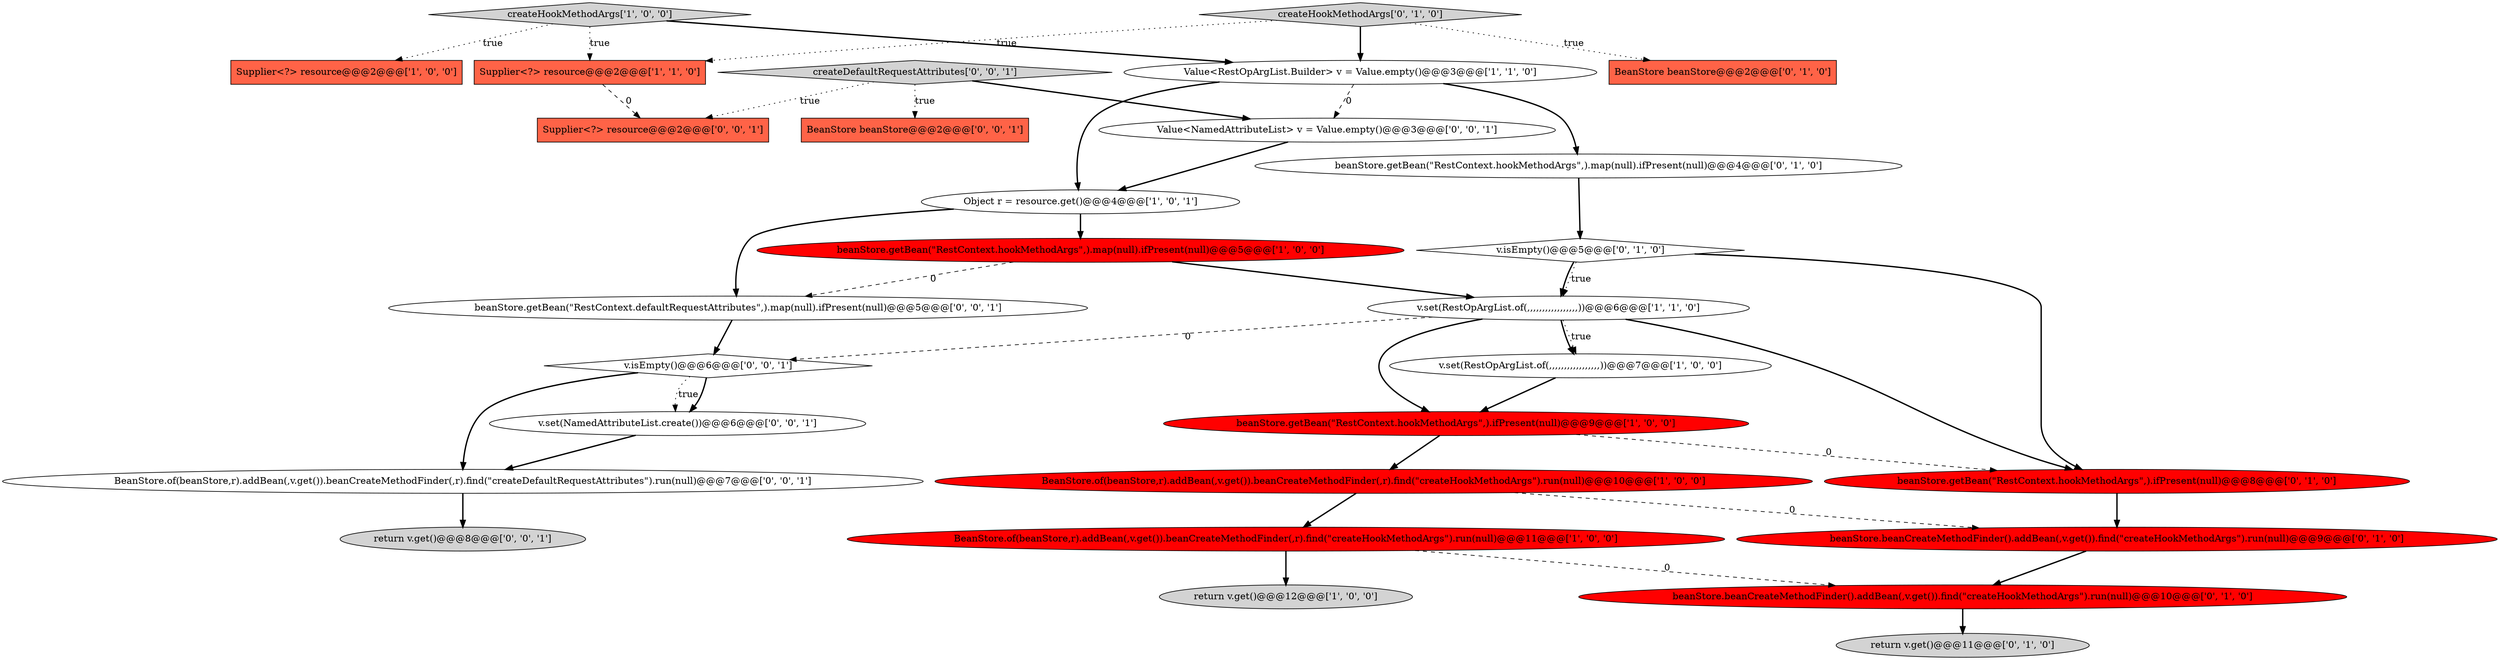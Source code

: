 digraph {
18 [style = filled, label = "beanStore.getBean(\"RestContext.hookMethodArgs\",).ifPresent(null)@@@8@@@['0', '1', '0']", fillcolor = red, shape = ellipse image = "AAA1AAABBB2BBB"];
4 [style = filled, label = "v.set(RestOpArgList.of(,,,,,,,,,,,,,,,,,))@@@6@@@['1', '1', '0']", fillcolor = white, shape = ellipse image = "AAA0AAABBB1BBB"];
21 [style = filled, label = "v.isEmpty()@@@6@@@['0', '0', '1']", fillcolor = white, shape = diamond image = "AAA0AAABBB3BBB"];
23 [style = filled, label = "BeanStore beanStore@@@2@@@['0', '0', '1']", fillcolor = tomato, shape = box image = "AAA0AAABBB3BBB"];
3 [style = filled, label = "BeanStore.of(beanStore,r).addBean(,v.get()).beanCreateMethodFinder(,r).find(\"createHookMethodArgs\").run(null)@@@11@@@['1', '0', '0']", fillcolor = red, shape = ellipse image = "AAA1AAABBB1BBB"];
2 [style = filled, label = "beanStore.getBean(\"RestContext.hookMethodArgs\",).map(null).ifPresent(null)@@@5@@@['1', '0', '0']", fillcolor = red, shape = ellipse image = "AAA1AAABBB1BBB"];
5 [style = filled, label = "v.set(RestOpArgList.of(,,,,,,,,,,,,,,,,,))@@@7@@@['1', '0', '0']", fillcolor = white, shape = ellipse image = "AAA0AAABBB1BBB"];
26 [style = filled, label = "beanStore.getBean(\"RestContext.defaultRequestAttributes\",).map(null).ifPresent(null)@@@5@@@['0', '0', '1']", fillcolor = white, shape = ellipse image = "AAA0AAABBB3BBB"];
11 [style = filled, label = "createHookMethodArgs['1', '0', '0']", fillcolor = lightgray, shape = diamond image = "AAA0AAABBB1BBB"];
28 [style = filled, label = "Value<NamedAttributeList> v = Value.empty()@@@3@@@['0', '0', '1']", fillcolor = white, shape = ellipse image = "AAA0AAABBB3BBB"];
20 [style = filled, label = "v.set(NamedAttributeList.create())@@@6@@@['0', '0', '1']", fillcolor = white, shape = ellipse image = "AAA0AAABBB3BBB"];
13 [style = filled, label = "v.isEmpty()@@@5@@@['0', '1', '0']", fillcolor = white, shape = diamond image = "AAA0AAABBB2BBB"];
10 [style = filled, label = "return v.get()@@@12@@@['1', '0', '0']", fillcolor = lightgray, shape = ellipse image = "AAA0AAABBB1BBB"];
12 [style = filled, label = "BeanStore beanStore@@@2@@@['0', '1', '0']", fillcolor = tomato, shape = box image = "AAA0AAABBB2BBB"];
25 [style = filled, label = "return v.get()@@@8@@@['0', '0', '1']", fillcolor = lightgray, shape = ellipse image = "AAA0AAABBB3BBB"];
15 [style = filled, label = "beanStore.beanCreateMethodFinder().addBean(,v.get()).find(\"createHookMethodArgs\").run(null)@@@9@@@['0', '1', '0']", fillcolor = red, shape = ellipse image = "AAA1AAABBB2BBB"];
24 [style = filled, label = "BeanStore.of(beanStore,r).addBean(,v.get()).beanCreateMethodFinder(,r).find(\"createDefaultRequestAttributes\").run(null)@@@7@@@['0', '0', '1']", fillcolor = white, shape = ellipse image = "AAA0AAABBB3BBB"];
6 [style = filled, label = "Supplier<?> resource@@@2@@@['1', '0', '0']", fillcolor = tomato, shape = box image = "AAA0AAABBB1BBB"];
9 [style = filled, label = "beanStore.getBean(\"RestContext.hookMethodArgs\",).ifPresent(null)@@@9@@@['1', '0', '0']", fillcolor = red, shape = ellipse image = "AAA1AAABBB1BBB"];
14 [style = filled, label = "return v.get()@@@11@@@['0', '1', '0']", fillcolor = lightgray, shape = ellipse image = "AAA0AAABBB2BBB"];
7 [style = filled, label = "Supplier<?> resource@@@2@@@['1', '1', '0']", fillcolor = tomato, shape = box image = "AAA0AAABBB1BBB"];
27 [style = filled, label = "Supplier<?> resource@@@2@@@['0', '0', '1']", fillcolor = tomato, shape = box image = "AAA0AAABBB3BBB"];
16 [style = filled, label = "beanStore.beanCreateMethodFinder().addBean(,v.get()).find(\"createHookMethodArgs\").run(null)@@@10@@@['0', '1', '0']", fillcolor = red, shape = ellipse image = "AAA1AAABBB2BBB"];
8 [style = filled, label = "BeanStore.of(beanStore,r).addBean(,v.get()).beanCreateMethodFinder(,r).find(\"createHookMethodArgs\").run(null)@@@10@@@['1', '0', '0']", fillcolor = red, shape = ellipse image = "AAA1AAABBB1BBB"];
22 [style = filled, label = "createDefaultRequestAttributes['0', '0', '1']", fillcolor = lightgray, shape = diamond image = "AAA0AAABBB3BBB"];
19 [style = filled, label = "createHookMethodArgs['0', '1', '0']", fillcolor = lightgray, shape = diamond image = "AAA0AAABBB2BBB"];
1 [style = filled, label = "Value<RestOpArgList.Builder> v = Value.empty()@@@3@@@['1', '1', '0']", fillcolor = white, shape = ellipse image = "AAA0AAABBB1BBB"];
0 [style = filled, label = "Object r = resource.get()@@@4@@@['1', '0', '1']", fillcolor = white, shape = ellipse image = "AAA0AAABBB1BBB"];
17 [style = filled, label = "beanStore.getBean(\"RestContext.hookMethodArgs\",).map(null).ifPresent(null)@@@4@@@['0', '1', '0']", fillcolor = white, shape = ellipse image = "AAA0AAABBB2BBB"];
11->7 [style = dotted, label="true"];
4->9 [style = bold, label=""];
4->5 [style = dotted, label="true"];
21->20 [style = dotted, label="true"];
0->26 [style = bold, label=""];
22->23 [style = dotted, label="true"];
5->9 [style = bold, label=""];
11->1 [style = bold, label=""];
9->18 [style = dashed, label="0"];
8->15 [style = dashed, label="0"];
0->2 [style = bold, label=""];
8->3 [style = bold, label=""];
18->15 [style = bold, label=""];
3->16 [style = dashed, label="0"];
19->12 [style = dotted, label="true"];
4->18 [style = bold, label=""];
21->24 [style = bold, label=""];
22->28 [style = bold, label=""];
1->0 [style = bold, label=""];
19->7 [style = dotted, label="true"];
1->28 [style = dashed, label="0"];
9->8 [style = bold, label=""];
15->16 [style = bold, label=""];
2->4 [style = bold, label=""];
4->21 [style = dashed, label="0"];
1->17 [style = bold, label=""];
26->21 [style = bold, label=""];
7->27 [style = dashed, label="0"];
28->0 [style = bold, label=""];
3->10 [style = bold, label=""];
19->1 [style = bold, label=""];
21->20 [style = bold, label=""];
11->6 [style = dotted, label="true"];
24->25 [style = bold, label=""];
22->27 [style = dotted, label="true"];
16->14 [style = bold, label=""];
17->13 [style = bold, label=""];
2->26 [style = dashed, label="0"];
20->24 [style = bold, label=""];
4->5 [style = bold, label=""];
13->4 [style = dotted, label="true"];
13->18 [style = bold, label=""];
13->4 [style = bold, label=""];
}
